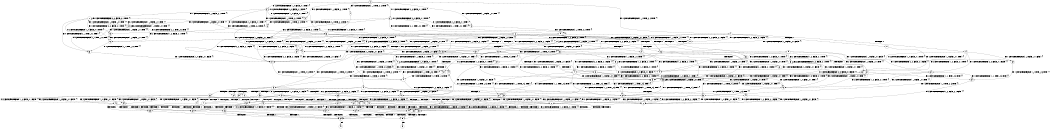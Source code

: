 digraph BCG {
size = "7, 10.5";
center = TRUE;
node [shape = circle];
0 [peripheries = 2];
0 -> 1 [label = "EX !0 !ATOMIC_EXCH_BRANCH (2, +1, TRUE, +0, 2, TRUE) !{}"];
0 -> 2 [label = "EX !2 !ATOMIC_EXCH_BRANCH (1, +0, FALSE, +0, 1, TRUE) !{}"];
0 -> 3 [label = "EX !1 !ATOMIC_EXCH_BRANCH (2, +0, FALSE, +0, 1, TRUE) !{}"];
0 -> 4 [label = "EX !0 !ATOMIC_EXCH_BRANCH (2, +1, TRUE, +0, 2, TRUE) !{}"];
0 -> 5 [label = "EX !2 !ATOMIC_EXCH_BRANCH (1, +0, FALSE, +0, 1, TRUE) !{}"];
0 -> 6 [label = "EX !1 !ATOMIC_EXCH_BRANCH (2, +0, FALSE, +0, 1, TRUE) !{}"];
1 -> 7 [label = "EX !2 !ATOMIC_EXCH_BRANCH (1, +0, FALSE, +0, 1, TRUE) !{}"];
2 -> 8 [label = "EX !0 !ATOMIC_EXCH_BRANCH (2, +1, TRUE, +0, 2, TRUE) !{}"];
3 -> 9 [label = "EX !0 !ATOMIC_EXCH_BRANCH (2, +1, TRUE, +0, 2, TRUE) !{}"];
4 -> 7 [label = "EX !2 !ATOMIC_EXCH_BRANCH (1, +0, FALSE, +0, 1, TRUE) !{}"];
4 -> 10 [label = "EX !1 !ATOMIC_EXCH_BRANCH (2, +0, FALSE, +0, 1, FALSE) !{}"];
4 -> 11 [label = "TERMINATE !0"];
4 -> 12 [label = "EX !2 !ATOMIC_EXCH_BRANCH (1, +0, FALSE, +0, 1, TRUE) !{}"];
4 -> 13 [label = "EX !1 !ATOMIC_EXCH_BRANCH (2, +0, FALSE, +0, 1, FALSE) !{}"];
4 -> 14 [label = "TERMINATE !0"];
5 -> 2 [label = "EX !2 !ATOMIC_EXCH_BRANCH (1, +0, FALSE, +0, 1, TRUE) !{}"];
5 -> 8 [label = "EX !0 !ATOMIC_EXCH_BRANCH (2, +1, TRUE, +0, 2, TRUE) !{}"];
5 -> 15 [label = "EX !1 !ATOMIC_EXCH_BRANCH (2, +0, FALSE, +0, 1, TRUE) !{}"];
5 -> 5 [label = "EX !2 !ATOMIC_EXCH_BRANCH (1, +0, FALSE, +0, 1, TRUE) !{}"];
5 -> 16 [label = "EX !0 !ATOMIC_EXCH_BRANCH (2, +1, TRUE, +0, 2, TRUE) !{}"];
5 -> 17 [label = "EX !1 !ATOMIC_EXCH_BRANCH (2, +0, FALSE, +0, 1, TRUE) !{}"];
6 -> 3 [label = "EX !1 !ATOMIC_EXCH_BRANCH (2, +0, FALSE, +0, 1, TRUE) !{}"];
6 -> 9 [label = "EX !0 !ATOMIC_EXCH_BRANCH (2, +1, TRUE, +0, 2, TRUE) !{}"];
6 -> 18 [label = "EX !2 !ATOMIC_EXCH_BRANCH (1, +0, FALSE, +0, 1, TRUE) !{}"];
6 -> 6 [label = "EX !1 !ATOMIC_EXCH_BRANCH (2, +0, FALSE, +0, 1, TRUE) !{}"];
6 -> 19 [label = "EX !0 !ATOMIC_EXCH_BRANCH (2, +1, TRUE, +0, 2, TRUE) !{}"];
6 -> 20 [label = "EX !2 !ATOMIC_EXCH_BRANCH (1, +0, FALSE, +0, 1, TRUE) !{}"];
7 -> 21 [label = "EX !1 !ATOMIC_EXCH_BRANCH (2, +0, FALSE, +0, 1, FALSE) !{}"];
8 -> 7 [label = "EX !2 !ATOMIC_EXCH_BRANCH (1, +0, FALSE, +0, 1, TRUE) !{}"];
9 -> 10 [label = "EX !1 !ATOMIC_EXCH_BRANCH (2, +0, FALSE, +0, 1, FALSE) !{}"];
10 -> 22 [label = "EX !1 !ATOMIC_EXCH_BRANCH (1, +1, TRUE, +0, 3, TRUE) !{}"];
11 -> 23 [label = "EX !2 !ATOMIC_EXCH_BRANCH (1, +0, FALSE, +0, 1, TRUE) !{}"];
12 -> 7 [label = "EX !2 !ATOMIC_EXCH_BRANCH (1, +0, FALSE, +0, 1, TRUE) !{}"];
12 -> 21 [label = "EX !1 !ATOMIC_EXCH_BRANCH (2, +0, FALSE, +0, 1, FALSE) !{}"];
12 -> 24 [label = "TERMINATE !0"];
12 -> 12 [label = "EX !2 !ATOMIC_EXCH_BRANCH (1, +0, FALSE, +0, 1, TRUE) !{}"];
12 -> 25 [label = "EX !1 !ATOMIC_EXCH_BRANCH (2, +0, FALSE, +0, 1, FALSE) !{}"];
12 -> 26 [label = "TERMINATE !0"];
13 -> 22 [label = "EX !1 !ATOMIC_EXCH_BRANCH (1, +1, TRUE, +0, 3, TRUE) !{}"];
13 -> 27 [label = "EX !2 !ATOMIC_EXCH_BRANCH (1, +0, FALSE, +0, 1, TRUE) !{}"];
13 -> 28 [label = "TERMINATE !0"];
13 -> 29 [label = "EX !1 !ATOMIC_EXCH_BRANCH (1, +1, TRUE, +0, 3, TRUE) !{}"];
13 -> 30 [label = "EX !2 !ATOMIC_EXCH_BRANCH (1, +0, FALSE, +0, 1, TRUE) !{}"];
13 -> 31 [label = "TERMINATE !0"];
14 -> 23 [label = "EX !2 !ATOMIC_EXCH_BRANCH (1, +0, FALSE, +0, 1, TRUE) !{}"];
14 -> 32 [label = "EX !1 !ATOMIC_EXCH_BRANCH (2, +0, FALSE, +0, 1, FALSE) !{}"];
14 -> 33 [label = "EX !2 !ATOMIC_EXCH_BRANCH (1, +0, FALSE, +0, 1, TRUE) !{}"];
14 -> 34 [label = "EX !1 !ATOMIC_EXCH_BRANCH (2, +0, FALSE, +0, 1, FALSE) !{}"];
15 -> 18 [label = "EX !2 !ATOMIC_EXCH_BRANCH (1, +0, FALSE, +0, 1, TRUE) !{}"];
16 -> 7 [label = "EX !2 !ATOMIC_EXCH_BRANCH (1, +0, FALSE, +0, 1, TRUE) !{}"];
16 -> 21 [label = "EX !1 !ATOMIC_EXCH_BRANCH (2, +0, FALSE, +0, 1, FALSE) !{}"];
16 -> 24 [label = "TERMINATE !0"];
16 -> 12 [label = "EX !2 !ATOMIC_EXCH_BRANCH (1, +0, FALSE, +0, 1, TRUE) !{}"];
16 -> 25 [label = "EX !1 !ATOMIC_EXCH_BRANCH (2, +0, FALSE, +0, 1, FALSE) !{}"];
16 -> 26 [label = "TERMINATE !0"];
17 -> 15 [label = "EX !1 !ATOMIC_EXCH_BRANCH (2, +0, FALSE, +0, 1, TRUE) !{}"];
17 -> 18 [label = "EX !2 !ATOMIC_EXCH_BRANCH (1, +0, FALSE, +0, 1, TRUE) !{}"];
17 -> 35 [label = "EX !0 !ATOMIC_EXCH_BRANCH (2, +1, TRUE, +0, 2, TRUE) !{}"];
17 -> 17 [label = "EX !1 !ATOMIC_EXCH_BRANCH (2, +0, FALSE, +0, 1, TRUE) !{}"];
17 -> 20 [label = "EX !2 !ATOMIC_EXCH_BRANCH (1, +0, FALSE, +0, 1, TRUE) !{}"];
17 -> 36 [label = "EX !0 !ATOMIC_EXCH_BRANCH (2, +1, TRUE, +0, 2, TRUE) !{}"];
18 -> 35 [label = "EX !0 !ATOMIC_EXCH_BRANCH (2, +1, TRUE, +0, 2, TRUE) !{}"];
19 -> 10 [label = "EX !1 !ATOMIC_EXCH_BRANCH (2, +0, FALSE, +0, 1, FALSE) !{}"];
19 -> 37 [label = "EX !2 !ATOMIC_EXCH_BRANCH (1, +0, FALSE, +0, 1, TRUE) !{}"];
19 -> 38 [label = "TERMINATE !0"];
19 -> 13 [label = "EX !1 !ATOMIC_EXCH_BRANCH (2, +0, FALSE, +0, 1, FALSE) !{}"];
19 -> 39 [label = "EX !2 !ATOMIC_EXCH_BRANCH (1, +0, FALSE, +0, 1, TRUE) !{}"];
19 -> 40 [label = "TERMINATE !0"];
20 -> 15 [label = "EX !1 !ATOMIC_EXCH_BRANCH (2, +0, FALSE, +0, 1, TRUE) !{}"];
20 -> 18 [label = "EX !2 !ATOMIC_EXCH_BRANCH (1, +0, FALSE, +0, 1, TRUE) !{}"];
20 -> 35 [label = "EX !0 !ATOMIC_EXCH_BRANCH (2, +1, TRUE, +0, 2, TRUE) !{}"];
20 -> 17 [label = "EX !1 !ATOMIC_EXCH_BRANCH (2, +0, FALSE, +0, 1, TRUE) !{}"];
20 -> 20 [label = "EX !2 !ATOMIC_EXCH_BRANCH (1, +0, FALSE, +0, 1, TRUE) !{}"];
20 -> 36 [label = "EX !0 !ATOMIC_EXCH_BRANCH (2, +1, TRUE, +0, 2, TRUE) !{}"];
21 -> 41 [label = "EX !1 !ATOMIC_EXCH_BRANCH (1, +1, TRUE, +0, 3, TRUE) !{}"];
22 -> 42 [label = "EX !2 !ATOMIC_EXCH_BRANCH (1, +0, FALSE, +0, 1, FALSE) !{}"];
23 -> 43 [label = "EX !1 !ATOMIC_EXCH_BRANCH (2, +0, FALSE, +0, 1, FALSE) !{}"];
24 -> 43 [label = "EX !1 !ATOMIC_EXCH_BRANCH (2, +0, FALSE, +0, 1, FALSE) !{}"];
25 -> 41 [label = "EX !1 !ATOMIC_EXCH_BRANCH (1, +1, TRUE, +0, 3, TRUE) !{}"];
25 -> 27 [label = "EX !2 !ATOMIC_EXCH_BRANCH (1, +0, FALSE, +0, 1, TRUE) !{}"];
25 -> 44 [label = "TERMINATE !0"];
25 -> 45 [label = "EX !1 !ATOMIC_EXCH_BRANCH (1, +1, TRUE, +0, 3, TRUE) !{}"];
25 -> 30 [label = "EX !2 !ATOMIC_EXCH_BRANCH (1, +0, FALSE, +0, 1, TRUE) !{}"];
25 -> 46 [label = "TERMINATE !0"];
26 -> 43 [label = "EX !1 !ATOMIC_EXCH_BRANCH (2, +0, FALSE, +0, 1, FALSE) !{}"];
26 -> 23 [label = "EX !2 !ATOMIC_EXCH_BRANCH (1, +0, FALSE, +0, 1, TRUE) !{}"];
26 -> 47 [label = "EX !1 !ATOMIC_EXCH_BRANCH (2, +0, FALSE, +0, 1, FALSE) !{}"];
26 -> 33 [label = "EX !2 !ATOMIC_EXCH_BRANCH (1, +0, FALSE, +0, 1, TRUE) !{}"];
27 -> 41 [label = "EX !1 !ATOMIC_EXCH_BRANCH (1, +1, TRUE, +0, 3, TRUE) !{}"];
28 -> 48 [label = "EX !2 !ATOMIC_EXCH_BRANCH (1, +0, FALSE, +0, 1, TRUE) !{}"];
29 -> 42 [label = "EX !2 !ATOMIC_EXCH_BRANCH (1, +0, FALSE, +0, 1, FALSE) !{}"];
29 -> 49 [label = "TERMINATE !0"];
29 -> 50 [label = "TERMINATE !1"];
29 -> 51 [label = "EX !2 !ATOMIC_EXCH_BRANCH (1, +0, FALSE, +0, 1, FALSE) !{}"];
29 -> 52 [label = "TERMINATE !0"];
29 -> 53 [label = "TERMINATE !1"];
30 -> 41 [label = "EX !1 !ATOMIC_EXCH_BRANCH (1, +1, TRUE, +0, 3, TRUE) !{}"];
30 -> 27 [label = "EX !2 !ATOMIC_EXCH_BRANCH (1, +0, FALSE, +0, 1, TRUE) !{}"];
30 -> 44 [label = "TERMINATE !0"];
30 -> 45 [label = "EX !1 !ATOMIC_EXCH_BRANCH (1, +1, TRUE, +0, 3, TRUE) !{}"];
30 -> 30 [label = "EX !2 !ATOMIC_EXCH_BRANCH (1, +0, FALSE, +0, 1, TRUE) !{}"];
30 -> 46 [label = "TERMINATE !0"];
31 -> 48 [label = "EX !2 !ATOMIC_EXCH_BRANCH (1, +0, FALSE, +0, 1, TRUE) !{}"];
31 -> 54 [label = "EX !1 !ATOMIC_EXCH_BRANCH (1, +1, TRUE, +0, 3, TRUE) !{}"];
31 -> 55 [label = "EX !2 !ATOMIC_EXCH_BRANCH (1, +0, FALSE, +0, 1, TRUE) !{}"];
31 -> 56 [label = "EX !1 !ATOMIC_EXCH_BRANCH (1, +1, TRUE, +0, 3, TRUE) !{}"];
32 -> 54 [label = "EX !1 !ATOMIC_EXCH_BRANCH (1, +1, TRUE, +0, 3, TRUE) !{}"];
33 -> 23 [label = "EX !2 !ATOMIC_EXCH_BRANCH (1, +0, FALSE, +0, 1, TRUE) !{}"];
33 -> 43 [label = "EX !1 !ATOMIC_EXCH_BRANCH (2, +0, FALSE, +0, 1, FALSE) !{}"];
33 -> 33 [label = "EX !2 !ATOMIC_EXCH_BRANCH (1, +0, FALSE, +0, 1, TRUE) !{}"];
33 -> 47 [label = "EX !1 !ATOMIC_EXCH_BRANCH (2, +0, FALSE, +0, 1, FALSE) !{}"];
34 -> 54 [label = "EX !1 !ATOMIC_EXCH_BRANCH (1, +1, TRUE, +0, 3, TRUE) !{}"];
34 -> 48 [label = "EX !2 !ATOMIC_EXCH_BRANCH (1, +0, FALSE, +0, 1, TRUE) !{}"];
34 -> 56 [label = "EX !1 !ATOMIC_EXCH_BRANCH (1, +1, TRUE, +0, 3, TRUE) !{}"];
34 -> 55 [label = "EX !2 !ATOMIC_EXCH_BRANCH (1, +0, FALSE, +0, 1, TRUE) !{}"];
35 -> 21 [label = "EX !1 !ATOMIC_EXCH_BRANCH (2, +0, FALSE, +0, 1, FALSE) !{}"];
36 -> 21 [label = "EX !1 !ATOMIC_EXCH_BRANCH (2, +0, FALSE, +0, 1, FALSE) !{}"];
36 -> 37 [label = "EX !2 !ATOMIC_EXCH_BRANCH (1, +0, FALSE, +0, 1, TRUE) !{}"];
36 -> 57 [label = "TERMINATE !0"];
36 -> 25 [label = "EX !1 !ATOMIC_EXCH_BRANCH (2, +0, FALSE, +0, 1, FALSE) !{}"];
36 -> 39 [label = "EX !2 !ATOMIC_EXCH_BRANCH (1, +0, FALSE, +0, 1, TRUE) !{}"];
36 -> 58 [label = "TERMINATE !0"];
37 -> 21 [label = "EX !1 !ATOMIC_EXCH_BRANCH (2, +0, FALSE, +0, 1, FALSE) !{}"];
38 -> 59 [label = "EX !2 !ATOMIC_EXCH_BRANCH (1, +0, FALSE, +0, 1, TRUE) !{}"];
39 -> 21 [label = "EX !1 !ATOMIC_EXCH_BRANCH (2, +0, FALSE, +0, 1, FALSE) !{}"];
39 -> 37 [label = "EX !2 !ATOMIC_EXCH_BRANCH (1, +0, FALSE, +0, 1, TRUE) !{}"];
39 -> 57 [label = "TERMINATE !0"];
39 -> 25 [label = "EX !1 !ATOMIC_EXCH_BRANCH (2, +0, FALSE, +0, 1, FALSE) !{}"];
39 -> 39 [label = "EX !2 !ATOMIC_EXCH_BRANCH (1, +0, FALSE, +0, 1, TRUE) !{}"];
39 -> 58 [label = "TERMINATE !0"];
40 -> 59 [label = "EX !2 !ATOMIC_EXCH_BRANCH (1, +0, FALSE, +0, 1, TRUE) !{}"];
40 -> 32 [label = "EX !1 !ATOMIC_EXCH_BRANCH (2, +0, FALSE, +0, 1, FALSE) !{}"];
40 -> 60 [label = "EX !2 !ATOMIC_EXCH_BRANCH (1, +0, FALSE, +0, 1, TRUE) !{}"];
40 -> 34 [label = "EX !1 !ATOMIC_EXCH_BRANCH (2, +0, FALSE, +0, 1, FALSE) !{}"];
41 -> 42 [label = "EX !2 !ATOMIC_EXCH_BRANCH (1, +0, FALSE, +0, 1, FALSE) !{}"];
42 -> 61 [label = "TERMINATE !0"];
43 -> 62 [label = "EX !1 !ATOMIC_EXCH_BRANCH (1, +1, TRUE, +0, 3, TRUE) !{}"];
44 -> 62 [label = "EX !1 !ATOMIC_EXCH_BRANCH (1, +1, TRUE, +0, 3, TRUE) !{}"];
45 -> 42 [label = "EX !2 !ATOMIC_EXCH_BRANCH (1, +0, FALSE, +0, 1, FALSE) !{}"];
45 -> 63 [label = "TERMINATE !0"];
45 -> 64 [label = "TERMINATE !1"];
45 -> 51 [label = "EX !2 !ATOMIC_EXCH_BRANCH (1, +0, FALSE, +0, 1, FALSE) !{}"];
45 -> 65 [label = "TERMINATE !0"];
45 -> 66 [label = "TERMINATE !1"];
46 -> 62 [label = "EX !1 !ATOMIC_EXCH_BRANCH (1, +1, TRUE, +0, 3, TRUE) !{}"];
46 -> 48 [label = "EX !2 !ATOMIC_EXCH_BRANCH (1, +0, FALSE, +0, 1, TRUE) !{}"];
46 -> 67 [label = "EX !1 !ATOMIC_EXCH_BRANCH (1, +1, TRUE, +0, 3, TRUE) !{}"];
46 -> 55 [label = "EX !2 !ATOMIC_EXCH_BRANCH (1, +0, FALSE, +0, 1, TRUE) !{}"];
47 -> 62 [label = "EX !1 !ATOMIC_EXCH_BRANCH (1, +1, TRUE, +0, 3, TRUE) !{}"];
47 -> 48 [label = "EX !2 !ATOMIC_EXCH_BRANCH (1, +0, FALSE, +0, 1, TRUE) !{}"];
47 -> 67 [label = "EX !1 !ATOMIC_EXCH_BRANCH (1, +1, TRUE, +0, 3, TRUE) !{}"];
47 -> 55 [label = "EX !2 !ATOMIC_EXCH_BRANCH (1, +0, FALSE, +0, 1, TRUE) !{}"];
48 -> 62 [label = "EX !1 !ATOMIC_EXCH_BRANCH (1, +1, TRUE, +0, 3, TRUE) !{}"];
49 -> 68 [label = "EX !2 !ATOMIC_EXCH_BRANCH (1, +0, FALSE, +0, 1, FALSE) !{}"];
50 -> 69 [label = "EX !2 !ATOMIC_EXCH_BRANCH (1, +0, FALSE, +0, 1, FALSE) !{}"];
51 -> 61 [label = "TERMINATE !0"];
51 -> 70 [label = "TERMINATE !2"];
51 -> 71 [label = "TERMINATE !1"];
51 -> 72 [label = "TERMINATE !0"];
51 -> 73 [label = "TERMINATE !2"];
51 -> 74 [label = "TERMINATE !1"];
52 -> 68 [label = "EX !2 !ATOMIC_EXCH_BRANCH (1, +0, FALSE, +0, 1, FALSE) !{}"];
52 -> 75 [label = "TERMINATE !1"];
52 -> 76 [label = "EX !2 !ATOMIC_EXCH_BRANCH (1, +0, FALSE, +0, 1, FALSE) !{}"];
52 -> 77 [label = "TERMINATE !1"];
53 -> 69 [label = "EX !2 !ATOMIC_EXCH_BRANCH (1, +0, FALSE, +0, 1, FALSE) !{}"];
53 -> 75 [label = "TERMINATE !0"];
53 -> 78 [label = "EX !2 !ATOMIC_EXCH_BRANCH (1, +0, FALSE, +0, 1, FALSE) !{}"];
53 -> 77 [label = "TERMINATE !0"];
54 -> 68 [label = "EX !2 !ATOMIC_EXCH_BRANCH (1, +0, FALSE, +0, 1, FALSE) !{}"];
55 -> 62 [label = "EX !1 !ATOMIC_EXCH_BRANCH (1, +1, TRUE, +0, 3, TRUE) !{}"];
55 -> 48 [label = "EX !2 !ATOMIC_EXCH_BRANCH (1, +0, FALSE, +0, 1, TRUE) !{}"];
55 -> 67 [label = "EX !1 !ATOMIC_EXCH_BRANCH (1, +1, TRUE, +0, 3, TRUE) !{}"];
55 -> 55 [label = "EX !2 !ATOMIC_EXCH_BRANCH (1, +0, FALSE, +0, 1, TRUE) !{}"];
56 -> 68 [label = "EX !2 !ATOMIC_EXCH_BRANCH (1, +0, FALSE, +0, 1, FALSE) !{}"];
56 -> 75 [label = "TERMINATE !1"];
56 -> 76 [label = "EX !2 !ATOMIC_EXCH_BRANCH (1, +0, FALSE, +0, 1, FALSE) !{}"];
56 -> 77 [label = "TERMINATE !1"];
57 -> 43 [label = "EX !1 !ATOMIC_EXCH_BRANCH (2, +0, FALSE, +0, 1, FALSE) !{}"];
58 -> 43 [label = "EX !1 !ATOMIC_EXCH_BRANCH (2, +0, FALSE, +0, 1, FALSE) !{}"];
58 -> 59 [label = "EX !2 !ATOMIC_EXCH_BRANCH (1, +0, FALSE, +0, 1, TRUE) !{}"];
58 -> 47 [label = "EX !1 !ATOMIC_EXCH_BRANCH (2, +0, FALSE, +0, 1, FALSE) !{}"];
58 -> 60 [label = "EX !2 !ATOMIC_EXCH_BRANCH (1, +0, FALSE, +0, 1, TRUE) !{}"];
59 -> 43 [label = "EX !1 !ATOMIC_EXCH_BRANCH (2, +0, FALSE, +0, 1, FALSE) !{}"];
60 -> 43 [label = "EX !1 !ATOMIC_EXCH_BRANCH (2, +0, FALSE, +0, 1, FALSE) !{}"];
60 -> 59 [label = "EX !2 !ATOMIC_EXCH_BRANCH (1, +0, FALSE, +0, 1, TRUE) !{}"];
60 -> 47 [label = "EX !1 !ATOMIC_EXCH_BRANCH (2, +0, FALSE, +0, 1, FALSE) !{}"];
60 -> 60 [label = "EX !2 !ATOMIC_EXCH_BRANCH (1, +0, FALSE, +0, 1, TRUE) !{}"];
61 -> 79 [label = "TERMINATE !2"];
62 -> 68 [label = "EX !2 !ATOMIC_EXCH_BRANCH (1, +0, FALSE, +0, 1, FALSE) !{}"];
63 -> 80 [label = "TERMINATE !1"];
64 -> 80 [label = "TERMINATE !0"];
65 -> 80 [label = "TERMINATE !1"];
65 -> 68 [label = "EX !2 !ATOMIC_EXCH_BRANCH (1, +0, FALSE, +0, 1, FALSE) !{}"];
65 -> 81 [label = "TERMINATE !1"];
65 -> 76 [label = "EX !2 !ATOMIC_EXCH_BRANCH (1, +0, FALSE, +0, 1, FALSE) !{}"];
66 -> 80 [label = "TERMINATE !0"];
66 -> 69 [label = "EX !2 !ATOMIC_EXCH_BRANCH (1, +0, FALSE, +0, 1, FALSE) !{}"];
66 -> 81 [label = "TERMINATE !0"];
66 -> 78 [label = "EX !2 !ATOMIC_EXCH_BRANCH (1, +0, FALSE, +0, 1, FALSE) !{}"];
67 -> 68 [label = "EX !2 !ATOMIC_EXCH_BRANCH (1, +0, FALSE, +0, 1, FALSE) !{}"];
67 -> 80 [label = "TERMINATE !1"];
67 -> 76 [label = "EX !2 !ATOMIC_EXCH_BRANCH (1, +0, FALSE, +0, 1, FALSE) !{}"];
67 -> 81 [label = "TERMINATE !1"];
68 -> 79 [label = "TERMINATE !2"];
69 -> 82 [label = "TERMINATE !0"];
70 -> 79 [label = "TERMINATE !0"];
71 -> 82 [label = "TERMINATE !0"];
72 -> 79 [label = "TERMINATE !2"];
72 -> 82 [label = "TERMINATE !1"];
72 -> 83 [label = "TERMINATE !2"];
72 -> 84 [label = "TERMINATE !1"];
73 -> 79 [label = "TERMINATE !0"];
73 -> 85 [label = "TERMINATE !1"];
73 -> 83 [label = "TERMINATE !0"];
73 -> 86 [label = "TERMINATE !1"];
74 -> 82 [label = "TERMINATE !0"];
74 -> 85 [label = "TERMINATE !2"];
74 -> 84 [label = "TERMINATE !0"];
74 -> 86 [label = "TERMINATE !2"];
75 -> 87 [label = "EX !2 !ATOMIC_EXCH_BRANCH (1, +0, FALSE, +0, 1, FALSE) !{}"];
76 -> 79 [label = "TERMINATE !2"];
76 -> 82 [label = "TERMINATE !1"];
76 -> 83 [label = "TERMINATE !2"];
76 -> 84 [label = "TERMINATE !1"];
77 -> 87 [label = "EX !2 !ATOMIC_EXCH_BRANCH (1, +0, FALSE, +0, 1, FALSE) !{}"];
77 -> 88 [label = "EX !2 !ATOMIC_EXCH_BRANCH (1, +0, FALSE, +0, 1, FALSE) !{}"];
78 -> 82 [label = "TERMINATE !0"];
78 -> 85 [label = "TERMINATE !2"];
78 -> 84 [label = "TERMINATE !0"];
78 -> 86 [label = "TERMINATE !2"];
79 -> 89 [label = "TERMINATE !1"];
80 -> 87 [label = "EX !2 !ATOMIC_EXCH_BRANCH (1, +0, FALSE, +0, 1, FALSE) !{}"];
81 -> 87 [label = "EX !2 !ATOMIC_EXCH_BRANCH (1, +0, FALSE, +0, 1, FALSE) !{}"];
81 -> 88 [label = "EX !2 !ATOMIC_EXCH_BRANCH (1, +0, FALSE, +0, 1, FALSE) !{}"];
82 -> 89 [label = "TERMINATE !2"];
83 -> 89 [label = "TERMINATE !1"];
83 -> 90 [label = "TERMINATE !1"];
84 -> 89 [label = "TERMINATE !2"];
84 -> 90 [label = "TERMINATE !2"];
85 -> 89 [label = "TERMINATE !0"];
86 -> 89 [label = "TERMINATE !0"];
86 -> 90 [label = "TERMINATE !0"];
87 -> 89 [label = "TERMINATE !2"];
88 -> 89 [label = "TERMINATE !2"];
88 -> 90 [label = "TERMINATE !2"];
89 -> 91 [label = "exit"];
90 -> 92 [label = "exit"];
}
